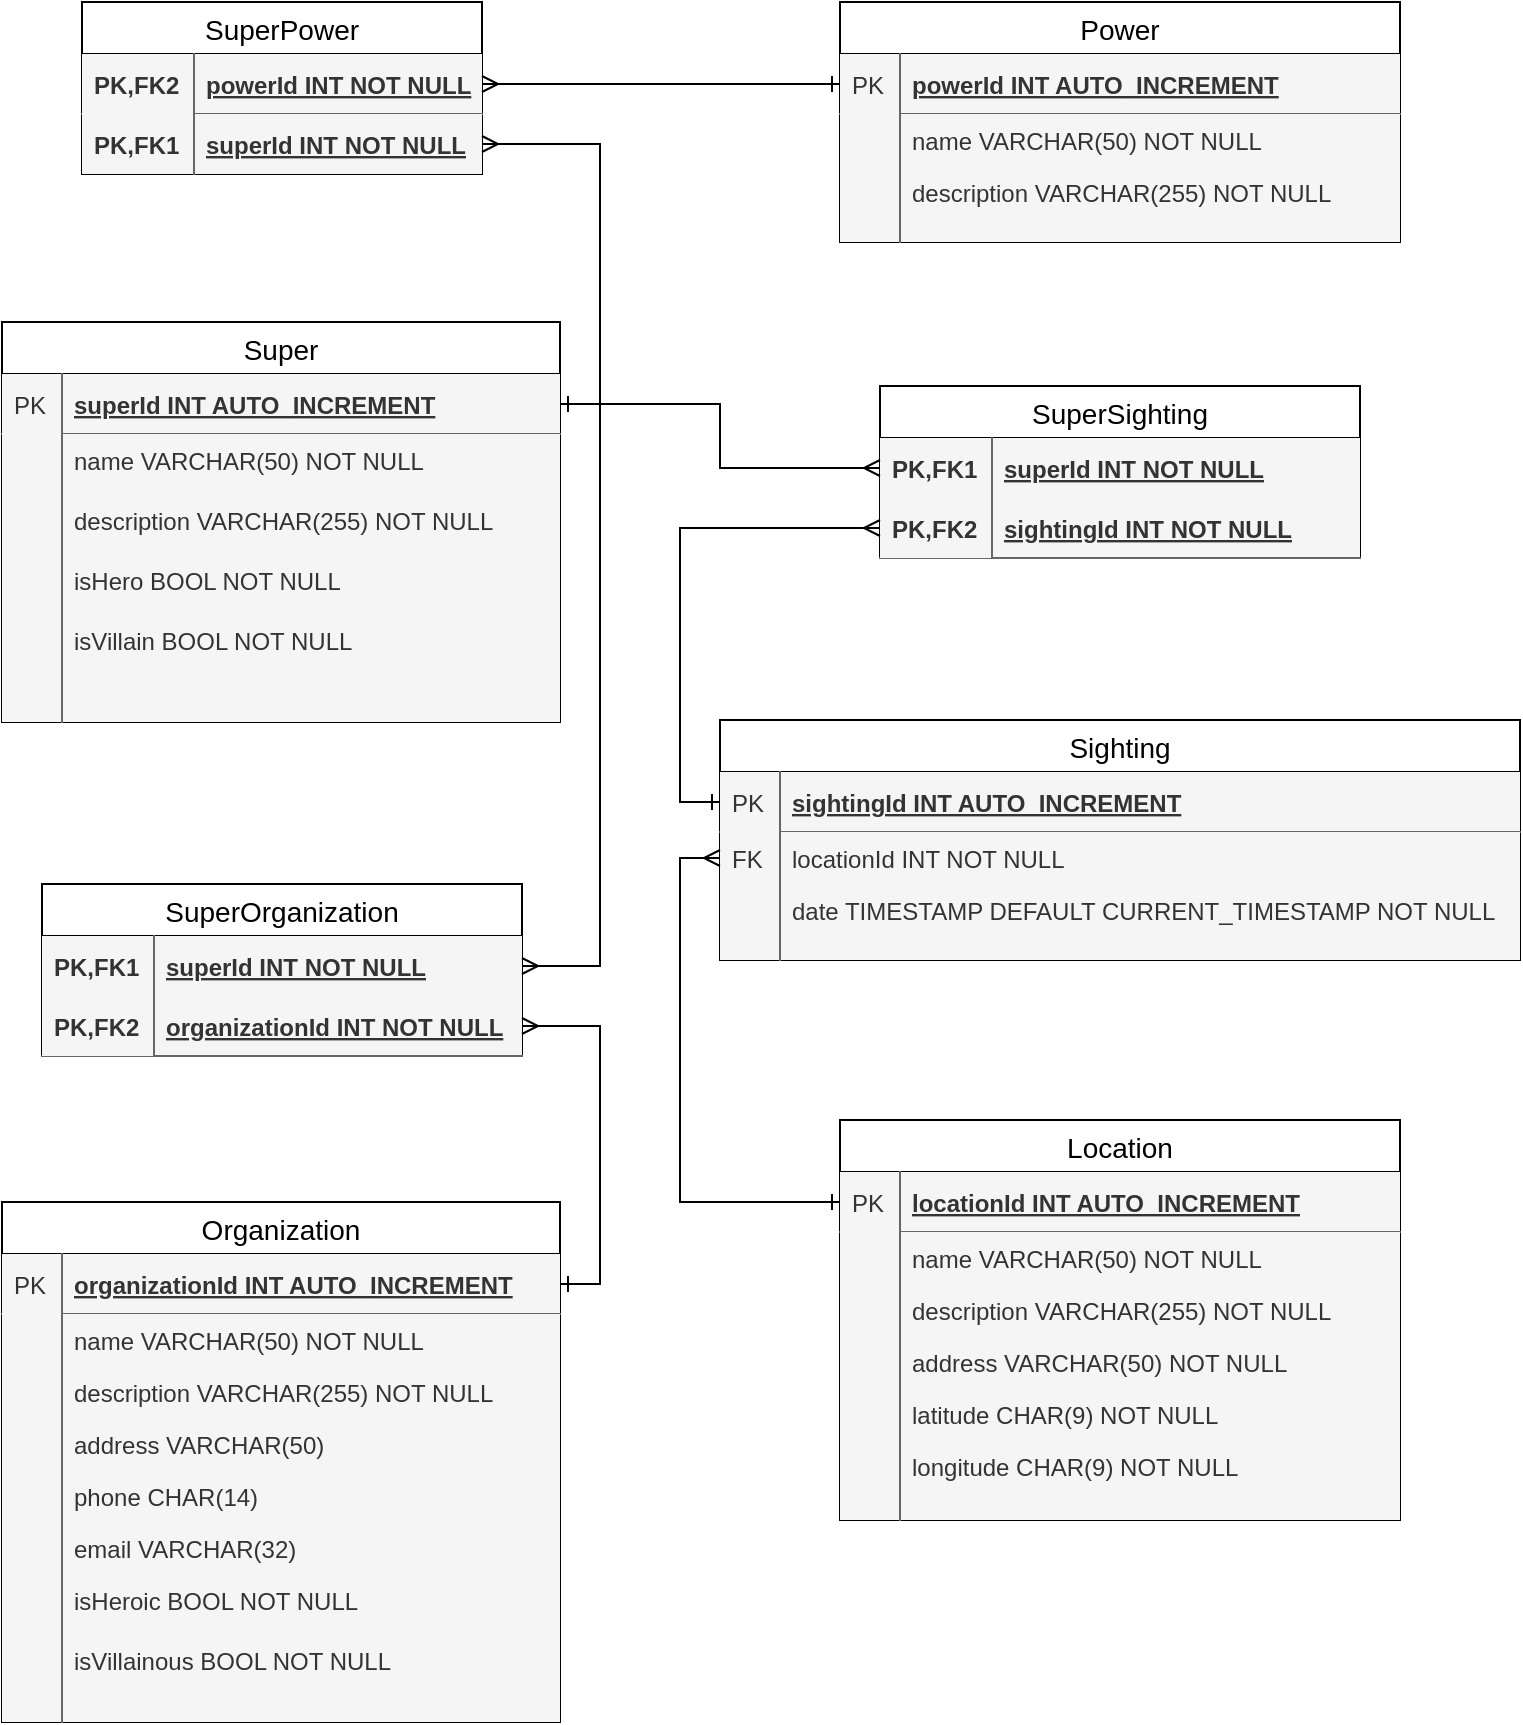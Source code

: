 <mxfile version="11.3.0" type="device" pages="1"><diagram id="_ivfBs3HfA1weCPR_KbF" name="Page-1"><mxGraphModel dx="1238" dy="659" grid="0" gridSize="10" guides="1" tooltips="1" connect="1" arrows="1" fold="1" page="1" pageScale="1" pageWidth="850" pageHeight="1100" background="none" math="0" shadow="0"><root><mxCell id="0"/><mxCell id="1" parent="0"/><mxCell id="sxTNBdbQMHYSqJ4TE54R-1" value="Super" style="swimlane;fontStyle=0;childLayout=stackLayout;horizontal=1;startSize=26;horizontalStack=0;resizeParent=1;resizeParentMax=0;resizeLast=0;collapsible=1;marginBottom=0;swimlaneFillColor=#ffffff;align=center;fontSize=14;" parent="1" vertex="1"><mxGeometry x="41" y="200" width="279" height="200" as="geometry"><mxRectangle x="20" y="20" width="70" height="26" as="alternateBounds"/></mxGeometry></mxCell><mxCell id="sxTNBdbQMHYSqJ4TE54R-2" value="superId INT AUTO_INCREMENT" style="shape=partialRectangle;top=0;left=0;right=0;bottom=1;align=left;verticalAlign=middle;spacingLeft=34;spacingRight=4;overflow=hidden;rotatable=0;points=[[0,0.5],[1,0.5]];portConstraint=eastwest;dropTarget=0;fontStyle=5;fontSize=12;fillColor=#f5f5f5;strokeColor=#666666;fontColor=#333333;" parent="sxTNBdbQMHYSqJ4TE54R-1" vertex="1"><mxGeometry y="26" width="279" height="30" as="geometry"/></mxCell><mxCell id="sxTNBdbQMHYSqJ4TE54R-3" value="PK" style="shape=partialRectangle;top=0;left=0;bottom=0;align=left;verticalAlign=middle;spacingLeft=4;spacingRight=4;overflow=hidden;rotatable=0;points=[];portConstraint=eastwest;part=1;fontSize=12;fillColor=#f5f5f5;strokeColor=#666666;fontColor=#333333;" parent="sxTNBdbQMHYSqJ4TE54R-2" vertex="1" connectable="0"><mxGeometry width="30" height="30" as="geometry"/></mxCell><mxCell id="sxTNBdbQMHYSqJ4TE54R-4" value="name VARCHAR(50) NOT NULL" style="shape=partialRectangle;top=0;left=0;right=0;bottom=0;align=left;verticalAlign=top;spacingLeft=34;spacingRight=4;overflow=hidden;rotatable=0;points=[[0,0.5],[1,0.5]];portConstraint=eastwest;dropTarget=0;fontSize=12;shadow=0;comic=0;fillColor=#f5f5f5;strokeColor=#666666;fontColor=#333333;" parent="sxTNBdbQMHYSqJ4TE54R-1" vertex="1"><mxGeometry y="56" width="279" height="30" as="geometry"/></mxCell><mxCell id="sxTNBdbQMHYSqJ4TE54R-5" value="" style="shape=partialRectangle;top=0;left=0;bottom=0;align=left;verticalAlign=top;spacingLeft=4;spacingRight=4;overflow=hidden;rotatable=0;points=[];portConstraint=eastwest;part=1;fontSize=12;fillColor=#f5f5f5;strokeColor=#666666;fontColor=#333333;" parent="sxTNBdbQMHYSqJ4TE54R-4" vertex="1" connectable="0"><mxGeometry width="30" height="30" as="geometry"/></mxCell><mxCell id="sxTNBdbQMHYSqJ4TE54R-6" value="description VARCHAR(255) NOT NULL" style="shape=partialRectangle;top=0;left=0;right=0;bottom=0;align=left;verticalAlign=top;spacingLeft=34;spacingRight=4;overflow=hidden;rotatable=0;points=[[0,0.5],[1,0.5]];portConstraint=eastwest;dropTarget=0;fontSize=12;fillColor=#f5f5f5;strokeColor=#666666;fontColor=#333333;" parent="sxTNBdbQMHYSqJ4TE54R-1" vertex="1"><mxGeometry y="86" width="279" height="30" as="geometry"/></mxCell><mxCell id="sxTNBdbQMHYSqJ4TE54R-7" value="" style="shape=partialRectangle;top=0;left=0;bottom=0;align=left;verticalAlign=top;spacingLeft=4;spacingRight=4;overflow=hidden;rotatable=0;points=[];portConstraint=eastwest;part=1;fontSize=12;fillColor=#f5f5f5;strokeColor=#666666;fontColor=#333333;" parent="sxTNBdbQMHYSqJ4TE54R-6" vertex="1" connectable="0"><mxGeometry width="30" height="30" as="geometry"/></mxCell><mxCell id="sxTNBdbQMHYSqJ4TE54R-12" value="isHero BOOL NOT NULL" style="shape=partialRectangle;top=0;left=0;right=0;bottom=0;align=left;verticalAlign=top;spacingLeft=34;spacingRight=4;overflow=hidden;rotatable=0;points=[[0,0.5],[1,0.5]];portConstraint=eastwest;dropTarget=0;fontSize=12;fillColor=#f5f5f5;strokeColor=#666666;fontColor=#333333;" parent="sxTNBdbQMHYSqJ4TE54R-1" vertex="1"><mxGeometry y="116" width="279" height="30" as="geometry"/></mxCell><mxCell id="sxTNBdbQMHYSqJ4TE54R-13" value="" style="shape=partialRectangle;top=0;left=0;bottom=0;align=left;verticalAlign=top;spacingLeft=4;spacingRight=4;overflow=hidden;rotatable=0;points=[];portConstraint=eastwest;part=1;fontSize=12;fillColor=#f5f5f5;strokeColor=#666666;fontColor=#333333;" parent="sxTNBdbQMHYSqJ4TE54R-12" vertex="1" connectable="0"><mxGeometry width="30" height="30.0" as="geometry"/></mxCell><mxCell id="sxTNBdbQMHYSqJ4TE54R-14" value="isVillain BOOL NOT NULL" style="shape=partialRectangle;top=0;left=0;right=0;bottom=0;align=left;verticalAlign=top;spacingLeft=34;spacingRight=4;overflow=hidden;rotatable=0;points=[[0,0.5],[1,0.5]];portConstraint=eastwest;dropTarget=0;fontSize=12;fillColor=#f5f5f5;strokeColor=#666666;fontColor=#333333;" parent="sxTNBdbQMHYSqJ4TE54R-1" vertex="1"><mxGeometry y="146" width="279" height="30" as="geometry"/></mxCell><mxCell id="sxTNBdbQMHYSqJ4TE54R-15" value="" style="shape=partialRectangle;top=0;left=0;bottom=0;align=left;verticalAlign=top;spacingLeft=4;spacingRight=4;overflow=hidden;rotatable=0;points=[];portConstraint=eastwest;part=1;fontSize=12;fillColor=#f5f5f5;strokeColor=#666666;fontColor=#333333;" parent="sxTNBdbQMHYSqJ4TE54R-14" vertex="1" connectable="0"><mxGeometry width="30" height="30" as="geometry"/></mxCell><mxCell id="sxTNBdbQMHYSqJ4TE54R-10" value="" style="shape=partialRectangle;top=0;left=0;right=0;bottom=0;align=left;verticalAlign=top;spacingLeft=34;spacingRight=4;overflow=hidden;rotatable=0;points=[[0,0.5],[1,0.5]];portConstraint=eastwest;dropTarget=0;fontSize=12;fillColor=#f5f5f5;strokeColor=#666666;fontColor=#333333;" parent="sxTNBdbQMHYSqJ4TE54R-1" vertex="1"><mxGeometry y="176" width="279" height="24" as="geometry"/></mxCell><mxCell id="sxTNBdbQMHYSqJ4TE54R-11" value="" style="shape=partialRectangle;top=0;left=0;bottom=0;align=left;verticalAlign=top;spacingLeft=4;spacingRight=4;overflow=hidden;rotatable=0;points=[];portConstraint=eastwest;part=1;fontSize=12;fillColor=#f5f5f5;strokeColor=#666666;fontColor=#333333;" parent="sxTNBdbQMHYSqJ4TE54R-10" vertex="1" connectable="0"><mxGeometry width="30" height="24" as="geometry"/></mxCell><mxCell id="sxTNBdbQMHYSqJ4TE54R-16" value="Sighting" style="swimlane;fontStyle=0;childLayout=stackLayout;horizontal=1;startSize=26;horizontalStack=0;resizeParent=1;resizeParentMax=0;resizeLast=0;collapsible=1;marginBottom=0;swimlaneFillColor=#ffffff;align=center;fontSize=14;shadow=0;comic=0;" parent="1" vertex="1"><mxGeometry x="400" y="399" width="400" height="120" as="geometry"/></mxCell><mxCell id="sxTNBdbQMHYSqJ4TE54R-17" value="sightingId INT AUTO_INCREMENT" style="shape=partialRectangle;top=0;left=0;right=0;bottom=1;align=left;verticalAlign=middle;spacingLeft=34;spacingRight=4;overflow=hidden;rotatable=0;points=[[0,0.5],[1,0.5]];portConstraint=eastwest;dropTarget=0;fontStyle=5;fontSize=12;fillColor=#f5f5f5;strokeColor=#666666;fontColor=#333333;" parent="sxTNBdbQMHYSqJ4TE54R-16" vertex="1"><mxGeometry y="26" width="400" height="30" as="geometry"/></mxCell><mxCell id="sxTNBdbQMHYSqJ4TE54R-18" value="PK" style="shape=partialRectangle;top=0;left=0;bottom=0;align=left;verticalAlign=middle;spacingLeft=4;spacingRight=4;overflow=hidden;rotatable=0;points=[];portConstraint=eastwest;part=1;fontSize=12;fillColor=#f5f5f5;strokeColor=#666666;fontColor=#333333;" parent="sxTNBdbQMHYSqJ4TE54R-17" vertex="1" connectable="0"><mxGeometry width="30" height="30" as="geometry"/></mxCell><mxCell id="sxTNBdbQMHYSqJ4TE54R-19" value="locationId INT NOT NULL" style="shape=partialRectangle;top=0;left=0;right=0;bottom=0;align=left;verticalAlign=top;spacingLeft=34;spacingRight=4;overflow=hidden;rotatable=0;points=[[0,0.5],[1,0.5]];portConstraint=eastwest;dropTarget=0;fontSize=12;fillColor=#f5f5f5;strokeColor=#666666;fontColor=#333333;" parent="sxTNBdbQMHYSqJ4TE54R-16" vertex="1"><mxGeometry y="56" width="400" height="26" as="geometry"/></mxCell><mxCell id="sxTNBdbQMHYSqJ4TE54R-20" value="FK" style="shape=partialRectangle;top=0;left=0;bottom=0;align=left;verticalAlign=top;spacingLeft=4;spacingRight=4;overflow=hidden;rotatable=0;points=[];portConstraint=eastwest;part=1;fontSize=12;fillColor=#f5f5f5;strokeColor=#666666;fontColor=#333333;" parent="sxTNBdbQMHYSqJ4TE54R-19" vertex="1" connectable="0"><mxGeometry width="30" height="26" as="geometry"/></mxCell><mxCell id="sxTNBdbQMHYSqJ4TE54R-21" value="date TIMESTAMP DEFAULT CURRENT_TIMESTAMP NOT NULL" style="shape=partialRectangle;top=0;left=0;right=0;bottom=0;align=left;verticalAlign=top;spacingLeft=34;spacingRight=4;overflow=hidden;rotatable=0;points=[[0,0.5],[1,0.5]];portConstraint=eastwest;dropTarget=0;fontSize=12;fillColor=#f5f5f5;strokeColor=#666666;fontColor=#333333;" parent="sxTNBdbQMHYSqJ4TE54R-16" vertex="1"><mxGeometry y="82" width="400" height="26" as="geometry"/></mxCell><mxCell id="sxTNBdbQMHYSqJ4TE54R-22" value="" style="shape=partialRectangle;top=0;left=0;bottom=0;align=left;verticalAlign=top;spacingLeft=4;spacingRight=4;overflow=hidden;rotatable=0;points=[];portConstraint=eastwest;part=1;fontSize=12;fillColor=#f5f5f5;strokeColor=#666666;fontColor=#333333;" parent="sxTNBdbQMHYSqJ4TE54R-21" vertex="1" connectable="0"><mxGeometry width="30" height="26" as="geometry"/></mxCell><mxCell id="sxTNBdbQMHYSqJ4TE54R-25" value="" style="shape=partialRectangle;top=0;left=0;right=0;bottom=0;align=left;verticalAlign=top;spacingLeft=34;spacingRight=4;overflow=hidden;rotatable=0;points=[[0,0.5],[1,0.5]];portConstraint=eastwest;dropTarget=0;fontSize=12;fillColor=#f5f5f5;strokeColor=#666666;fontColor=#333333;" parent="sxTNBdbQMHYSqJ4TE54R-16" vertex="1"><mxGeometry y="108" width="400" height="12" as="geometry"/></mxCell><mxCell id="sxTNBdbQMHYSqJ4TE54R-26" value="" style="shape=partialRectangle;top=0;left=0;bottom=0;align=left;verticalAlign=top;spacingLeft=4;spacingRight=4;overflow=hidden;rotatable=0;points=[];portConstraint=eastwest;part=1;fontSize=12;fillColor=#f5f5f5;strokeColor=#666666;fontColor=#333333;" parent="sxTNBdbQMHYSqJ4TE54R-25" vertex="1" connectable="0"><mxGeometry width="30" height="12" as="geometry"/></mxCell><mxCell id="sxTNBdbQMHYSqJ4TE54R-35" value="Organization" style="swimlane;fontStyle=0;childLayout=stackLayout;horizontal=1;startSize=26;horizontalStack=0;resizeParent=1;resizeParentMax=0;resizeLast=0;collapsible=1;marginBottom=0;swimlaneFillColor=#ffffff;align=center;fontSize=14;shadow=0;comic=0;" parent="1" vertex="1"><mxGeometry x="41" y="640" width="279" height="260" as="geometry"/></mxCell><mxCell id="sxTNBdbQMHYSqJ4TE54R-36" value="organizationId INT AUTO_INCREMENT" style="shape=partialRectangle;top=0;left=0;right=0;bottom=1;align=left;verticalAlign=middle;spacingLeft=34;spacingRight=4;overflow=hidden;rotatable=0;points=[[0,0.5],[1,0.5]];portConstraint=eastwest;dropTarget=0;fontStyle=5;fontSize=12;fillColor=#f5f5f5;strokeColor=#666666;fontColor=#333333;" parent="sxTNBdbQMHYSqJ4TE54R-35" vertex="1"><mxGeometry y="26" width="279" height="30" as="geometry"/></mxCell><mxCell id="sxTNBdbQMHYSqJ4TE54R-37" value="PK" style="shape=partialRectangle;top=0;left=0;bottom=0;align=left;verticalAlign=middle;spacingLeft=4;spacingRight=4;overflow=hidden;rotatable=0;points=[];portConstraint=eastwest;part=1;fontSize=12;fillColor=#f5f5f5;strokeColor=#666666;fontColor=#333333;" parent="sxTNBdbQMHYSqJ4TE54R-36" vertex="1" connectable="0"><mxGeometry width="30" height="30" as="geometry"/></mxCell><mxCell id="sxTNBdbQMHYSqJ4TE54R-38" value="name VARCHAR(50) NOT NULL" style="shape=partialRectangle;top=0;left=0;right=0;bottom=0;align=left;verticalAlign=top;spacingLeft=34;spacingRight=4;overflow=hidden;rotatable=0;points=[[0,0.5],[1,0.5]];portConstraint=eastwest;dropTarget=0;fontSize=12;fillColor=#f5f5f5;strokeColor=#666666;fontColor=#333333;" parent="sxTNBdbQMHYSqJ4TE54R-35" vertex="1"><mxGeometry y="56" width="279" height="26" as="geometry"/></mxCell><mxCell id="sxTNBdbQMHYSqJ4TE54R-39" value="" style="shape=partialRectangle;top=0;left=0;bottom=0;align=left;verticalAlign=top;spacingLeft=4;spacingRight=4;overflow=hidden;rotatable=0;points=[];portConstraint=eastwest;part=1;fontSize=12;fillColor=#f5f5f5;strokeColor=#666666;fontColor=#333333;" parent="sxTNBdbQMHYSqJ4TE54R-38" vertex="1" connectable="0"><mxGeometry width="30" height="26" as="geometry"/></mxCell><mxCell id="sxTNBdbQMHYSqJ4TE54R-40" value="description VARCHAR(255) NOT NULL" style="shape=partialRectangle;top=0;left=0;right=0;bottom=0;align=left;verticalAlign=top;spacingLeft=34;spacingRight=4;overflow=hidden;rotatable=0;points=[[0,0.5],[1,0.5]];portConstraint=eastwest;dropTarget=0;fontSize=12;fillColor=#f5f5f5;strokeColor=#666666;fontColor=#333333;" parent="sxTNBdbQMHYSqJ4TE54R-35" vertex="1"><mxGeometry y="82" width="279" height="26" as="geometry"/></mxCell><mxCell id="sxTNBdbQMHYSqJ4TE54R-41" value="" style="shape=partialRectangle;top=0;left=0;bottom=0;align=left;verticalAlign=top;spacingLeft=4;spacingRight=4;overflow=hidden;rotatable=0;points=[];portConstraint=eastwest;part=1;fontSize=12;fillColor=#f5f5f5;strokeColor=#666666;fontColor=#333333;" parent="sxTNBdbQMHYSqJ4TE54R-40" vertex="1" connectable="0"><mxGeometry width="30" height="26" as="geometry"/></mxCell><mxCell id="sxTNBdbQMHYSqJ4TE54R-42" value="address VARCHAR(50)" style="shape=partialRectangle;top=0;left=0;right=0;bottom=0;align=left;verticalAlign=top;spacingLeft=34;spacingRight=4;overflow=hidden;rotatable=0;points=[[0,0.5],[1,0.5]];portConstraint=eastwest;dropTarget=0;fontSize=12;fillColor=#f5f5f5;strokeColor=#666666;fontColor=#333333;" parent="sxTNBdbQMHYSqJ4TE54R-35" vertex="1"><mxGeometry y="108" width="279" height="26" as="geometry"/></mxCell><mxCell id="sxTNBdbQMHYSqJ4TE54R-43" value="" style="shape=partialRectangle;top=0;left=0;bottom=0;align=left;verticalAlign=top;spacingLeft=4;spacingRight=4;overflow=hidden;rotatable=0;points=[];portConstraint=eastwest;part=1;fontSize=12;fillColor=#f5f5f5;strokeColor=#666666;fontColor=#333333;" parent="sxTNBdbQMHYSqJ4TE54R-42" vertex="1" connectable="0"><mxGeometry width="30" height="26" as="geometry"/></mxCell><mxCell id="sxTNBdbQMHYSqJ4TE54R-139" value="phone CHAR(14)" style="shape=partialRectangle;top=0;left=0;right=0;bottom=0;align=left;verticalAlign=top;spacingLeft=34;spacingRight=4;overflow=hidden;rotatable=0;points=[[0,0.5],[1,0.5]];portConstraint=eastwest;dropTarget=0;fontSize=12;fillColor=#f5f5f5;strokeColor=#666666;fontColor=#333333;" parent="sxTNBdbQMHYSqJ4TE54R-35" vertex="1"><mxGeometry y="134" width="279" height="26" as="geometry"/></mxCell><mxCell id="sxTNBdbQMHYSqJ4TE54R-140" value="" style="shape=partialRectangle;top=0;left=0;bottom=0;align=left;verticalAlign=top;spacingLeft=4;spacingRight=4;overflow=hidden;rotatable=0;points=[];portConstraint=eastwest;part=1;fontSize=12;fillColor=#f5f5f5;strokeColor=#666666;fontColor=#333333;" parent="sxTNBdbQMHYSqJ4TE54R-139" vertex="1" connectable="0"><mxGeometry width="30" height="26" as="geometry"/></mxCell><mxCell id="sxTNBdbQMHYSqJ4TE54R-143" value="email VARCHAR(32)" style="shape=partialRectangle;top=0;left=0;right=0;bottom=0;align=left;verticalAlign=top;spacingLeft=34;spacingRight=4;overflow=hidden;rotatable=0;points=[[0,0.5],[1,0.5]];portConstraint=eastwest;dropTarget=0;fontSize=12;fillColor=#f5f5f5;strokeColor=#666666;fontColor=#333333;" parent="sxTNBdbQMHYSqJ4TE54R-35" vertex="1"><mxGeometry y="160" width="279" height="26" as="geometry"/></mxCell><mxCell id="sxTNBdbQMHYSqJ4TE54R-144" value="" style="shape=partialRectangle;top=0;left=0;bottom=0;align=left;verticalAlign=top;spacingLeft=4;spacingRight=4;overflow=hidden;rotatable=0;points=[];portConstraint=eastwest;part=1;fontSize=12;fillColor=#f5f5f5;strokeColor=#666666;fontColor=#333333;" parent="sxTNBdbQMHYSqJ4TE54R-143" vertex="1" connectable="0"><mxGeometry width="30" height="26" as="geometry"/></mxCell><mxCell id="K_35dkLOAk3CtwlOLs0g-31" value="isHeroic BOOL NOT NULL" style="shape=partialRectangle;top=0;left=0;right=0;bottom=0;align=left;verticalAlign=top;spacingLeft=34;spacingRight=4;overflow=hidden;rotatable=0;points=[[0,0.5],[1,0.5]];portConstraint=eastwest;dropTarget=0;fontSize=12;fillColor=#f5f5f5;strokeColor=#666666;fontColor=#333333;" vertex="1" parent="sxTNBdbQMHYSqJ4TE54R-35"><mxGeometry y="186" width="279" height="30" as="geometry"/></mxCell><mxCell id="K_35dkLOAk3CtwlOLs0g-32" value="" style="shape=partialRectangle;top=0;left=0;bottom=0;align=left;verticalAlign=top;spacingLeft=4;spacingRight=4;overflow=hidden;rotatable=0;points=[];portConstraint=eastwest;part=1;fontSize=12;fillColor=#f5f5f5;strokeColor=#666666;fontColor=#333333;" vertex="1" connectable="0" parent="K_35dkLOAk3CtwlOLs0g-31"><mxGeometry width="30" height="30.0" as="geometry"/></mxCell><mxCell id="K_35dkLOAk3CtwlOLs0g-33" value="isVillainous BOOL NOT NULL" style="shape=partialRectangle;top=0;left=0;right=0;bottom=0;align=left;verticalAlign=top;spacingLeft=34;spacingRight=4;overflow=hidden;rotatable=0;points=[[0,0.5],[1,0.5]];portConstraint=eastwest;dropTarget=0;fontSize=12;fillColor=#f5f5f5;strokeColor=#666666;fontColor=#333333;" vertex="1" parent="sxTNBdbQMHYSqJ4TE54R-35"><mxGeometry y="216" width="279" height="30" as="geometry"/></mxCell><mxCell id="K_35dkLOAk3CtwlOLs0g-34" value="" style="shape=partialRectangle;top=0;left=0;bottom=0;align=left;verticalAlign=top;spacingLeft=4;spacingRight=4;overflow=hidden;rotatable=0;points=[];portConstraint=eastwest;part=1;fontSize=12;fillColor=#f5f5f5;strokeColor=#666666;fontColor=#333333;" vertex="1" connectable="0" parent="K_35dkLOAk3CtwlOLs0g-33"><mxGeometry width="30" height="30.0" as="geometry"/></mxCell><mxCell id="sxTNBdbQMHYSqJ4TE54R-44" value="" style="shape=partialRectangle;top=0;left=0;right=0;bottom=0;align=left;verticalAlign=top;spacingLeft=34;spacingRight=4;overflow=hidden;rotatable=0;points=[[0,0.5],[1,0.5]];portConstraint=eastwest;dropTarget=0;fontSize=12;fillColor=#f5f5f5;strokeColor=#666666;fontColor=#333333;" parent="sxTNBdbQMHYSqJ4TE54R-35" vertex="1"><mxGeometry y="246" width="279" height="14" as="geometry"/></mxCell><mxCell id="sxTNBdbQMHYSqJ4TE54R-45" value="" style="shape=partialRectangle;top=0;left=0;bottom=0;align=left;verticalAlign=top;spacingLeft=4;spacingRight=4;overflow=hidden;rotatable=0;points=[];portConstraint=eastwest;part=1;fontSize=12;fillColor=#f5f5f5;strokeColor=#666666;fontColor=#333333;" parent="sxTNBdbQMHYSqJ4TE54R-44" vertex="1" connectable="0"><mxGeometry width="30" height="14" as="geometry"/></mxCell><mxCell id="sxTNBdbQMHYSqJ4TE54R-79" value="Location" style="swimlane;fontStyle=0;childLayout=stackLayout;horizontal=1;startSize=26;horizontalStack=0;resizeParent=1;resizeParentMax=0;resizeLast=0;collapsible=1;marginBottom=0;swimlaneFillColor=#ffffff;align=center;fontSize=14;shadow=0;comic=0;" parent="1" vertex="1"><mxGeometry x="460" y="599" width="280" height="200" as="geometry"/></mxCell><mxCell id="sxTNBdbQMHYSqJ4TE54R-80" value="locationId INT AUTO_INCREMENT" style="shape=partialRectangle;top=0;left=0;right=0;bottom=1;align=left;verticalAlign=middle;spacingLeft=34;spacingRight=4;overflow=hidden;rotatable=0;points=[[0,0.5],[1,0.5]];portConstraint=eastwest;dropTarget=0;fontStyle=5;fontSize=12;fillColor=#f5f5f5;strokeColor=#666666;fontColor=#333333;" parent="sxTNBdbQMHYSqJ4TE54R-79" vertex="1"><mxGeometry y="26" width="280" height="30" as="geometry"/></mxCell><mxCell id="sxTNBdbQMHYSqJ4TE54R-81" value="PK" style="shape=partialRectangle;top=0;left=0;bottom=0;align=left;verticalAlign=middle;spacingLeft=4;spacingRight=4;overflow=hidden;rotatable=0;points=[];portConstraint=eastwest;part=1;fontSize=12;fillColor=#f5f5f5;strokeColor=#666666;fontColor=#333333;" parent="sxTNBdbQMHYSqJ4TE54R-80" vertex="1" connectable="0"><mxGeometry width="30" height="30" as="geometry"/></mxCell><mxCell id="sxTNBdbQMHYSqJ4TE54R-82" value="name VARCHAR(50) NOT NULL" style="shape=partialRectangle;top=0;left=0;right=0;bottom=0;align=left;verticalAlign=top;spacingLeft=34;spacingRight=4;overflow=hidden;rotatable=0;points=[[0,0.5],[1,0.5]];portConstraint=eastwest;dropTarget=0;fontSize=12;fillColor=#f5f5f5;strokeColor=#666666;fontColor=#333333;" parent="sxTNBdbQMHYSqJ4TE54R-79" vertex="1"><mxGeometry y="56" width="280" height="26" as="geometry"/></mxCell><mxCell id="sxTNBdbQMHYSqJ4TE54R-83" value="" style="shape=partialRectangle;top=0;left=0;bottom=0;align=left;verticalAlign=top;spacingLeft=4;spacingRight=4;overflow=hidden;rotatable=0;points=[];portConstraint=eastwest;part=1;fontSize=12;fillColor=#f5f5f5;strokeColor=#666666;fontColor=#333333;" parent="sxTNBdbQMHYSqJ4TE54R-82" vertex="1" connectable="0"><mxGeometry width="30" height="26" as="geometry"/></mxCell><mxCell id="sxTNBdbQMHYSqJ4TE54R-84" value="description VARCHAR(255) NOT NULL" style="shape=partialRectangle;top=0;left=0;right=0;bottom=0;align=left;verticalAlign=top;spacingLeft=34;spacingRight=4;overflow=hidden;rotatable=0;points=[[0,0.5],[1,0.5]];portConstraint=eastwest;dropTarget=0;fontSize=12;fillColor=#f5f5f5;strokeColor=#666666;fontColor=#333333;" parent="sxTNBdbQMHYSqJ4TE54R-79" vertex="1"><mxGeometry y="82" width="280" height="26" as="geometry"/></mxCell><mxCell id="sxTNBdbQMHYSqJ4TE54R-85" value="" style="shape=partialRectangle;top=0;left=0;bottom=0;align=left;verticalAlign=top;spacingLeft=4;spacingRight=4;overflow=hidden;rotatable=0;points=[];portConstraint=eastwest;part=1;fontSize=12;fillColor=#f5f5f5;strokeColor=#666666;fontColor=#333333;" parent="sxTNBdbQMHYSqJ4TE54R-84" vertex="1" connectable="0"><mxGeometry width="30" height="26" as="geometry"/></mxCell><mxCell id="sxTNBdbQMHYSqJ4TE54R-86" value="address VARCHAR(50) NOT NULL" style="shape=partialRectangle;top=0;left=0;right=0;bottom=0;align=left;verticalAlign=top;spacingLeft=34;spacingRight=4;overflow=hidden;rotatable=0;points=[[0,0.5],[1,0.5]];portConstraint=eastwest;dropTarget=0;fontSize=12;fillColor=#f5f5f5;strokeColor=#666666;fontColor=#333333;" parent="sxTNBdbQMHYSqJ4TE54R-79" vertex="1"><mxGeometry y="108" width="280" height="26" as="geometry"/></mxCell><mxCell id="sxTNBdbQMHYSqJ4TE54R-87" value="" style="shape=partialRectangle;top=0;left=0;bottom=0;align=left;verticalAlign=top;spacingLeft=4;spacingRight=4;overflow=hidden;rotatable=0;points=[];portConstraint=eastwest;part=1;fontSize=12;fillColor=#f5f5f5;strokeColor=#666666;fontColor=#333333;" parent="sxTNBdbQMHYSqJ4TE54R-86" vertex="1" connectable="0"><mxGeometry width="30" height="26" as="geometry"/></mxCell><mxCell id="sxTNBdbQMHYSqJ4TE54R-135" value="latitude CHAR(9) NOT NULL" style="shape=partialRectangle;top=0;left=0;right=0;bottom=0;align=left;verticalAlign=top;spacingLeft=34;spacingRight=4;overflow=hidden;rotatable=0;points=[[0,0.5],[1,0.5]];portConstraint=eastwest;dropTarget=0;fontSize=12;fillColor=#f5f5f5;strokeColor=#666666;fontColor=#333333;" parent="sxTNBdbQMHYSqJ4TE54R-79" vertex="1"><mxGeometry y="134" width="280" height="26" as="geometry"/></mxCell><mxCell id="sxTNBdbQMHYSqJ4TE54R-136" value="" style="shape=partialRectangle;top=0;left=0;bottom=0;align=left;verticalAlign=top;spacingLeft=4;spacingRight=4;overflow=hidden;rotatable=0;points=[];portConstraint=eastwest;part=1;fontSize=12;fillColor=#f5f5f5;strokeColor=#666666;fontColor=#333333;" parent="sxTNBdbQMHYSqJ4TE54R-135" vertex="1" connectable="0"><mxGeometry width="30" height="26" as="geometry"/></mxCell><mxCell id="sxTNBdbQMHYSqJ4TE54R-137" value="longitude CHAR(9) NOT NULL" style="shape=partialRectangle;top=0;left=0;right=0;bottom=0;align=left;verticalAlign=top;spacingLeft=34;spacingRight=4;overflow=hidden;rotatable=0;points=[[0,0.5],[1,0.5]];portConstraint=eastwest;dropTarget=0;fontSize=12;fillColor=#f5f5f5;strokeColor=#666666;fontColor=#333333;" parent="sxTNBdbQMHYSqJ4TE54R-79" vertex="1"><mxGeometry y="160" width="280" height="26" as="geometry"/></mxCell><mxCell id="sxTNBdbQMHYSqJ4TE54R-138" value="" style="shape=partialRectangle;top=0;left=0;bottom=0;align=left;verticalAlign=top;spacingLeft=4;spacingRight=4;overflow=hidden;rotatable=0;points=[];portConstraint=eastwest;part=1;fontSize=12;fillColor=#f5f5f5;strokeColor=#666666;fontColor=#333333;" parent="sxTNBdbQMHYSqJ4TE54R-137" vertex="1" connectable="0"><mxGeometry width="30" height="26" as="geometry"/></mxCell><mxCell id="sxTNBdbQMHYSqJ4TE54R-88" value="" style="shape=partialRectangle;top=0;left=0;right=0;bottom=0;align=left;verticalAlign=top;spacingLeft=34;spacingRight=4;overflow=hidden;rotatable=0;points=[[0,0.5],[1,0.5]];portConstraint=eastwest;dropTarget=0;fontSize=12;fillColor=#f5f5f5;strokeColor=#666666;fontColor=#333333;" parent="sxTNBdbQMHYSqJ4TE54R-79" vertex="1"><mxGeometry y="186" width="280" height="14" as="geometry"/></mxCell><mxCell id="sxTNBdbQMHYSqJ4TE54R-89" value="" style="shape=partialRectangle;top=0;left=0;bottom=0;align=left;verticalAlign=top;spacingLeft=4;spacingRight=4;overflow=hidden;rotatable=0;points=[];portConstraint=eastwest;part=1;fontSize=12;fillColor=#f5f5f5;strokeColor=#666666;fontColor=#333333;" parent="sxTNBdbQMHYSqJ4TE54R-88" vertex="1" connectable="0"><mxGeometry width="30" height="14" as="geometry"/></mxCell><mxCell id="sxTNBdbQMHYSqJ4TE54R-119" value="SuperOrganization" style="swimlane;fontStyle=0;childLayout=stackLayout;horizontal=1;startSize=26;horizontalStack=0;resizeParent=1;resizeParentMax=0;resizeLast=0;collapsible=1;marginBottom=0;swimlaneFillColor=#ffffff;align=center;fontSize=14;shadow=0;comic=0;" parent="1" vertex="1"><mxGeometry x="61" y="481" width="240" height="86" as="geometry"><mxRectangle x="360" y="280" width="70" height="26" as="alternateBounds"/></mxGeometry></mxCell><mxCell id="sxTNBdbQMHYSqJ4TE54R-120" value="superId INT NOT NULL" style="shape=partialRectangle;top=0;left=0;right=0;bottom=0;align=left;verticalAlign=middle;spacingLeft=60;spacingRight=4;overflow=hidden;rotatable=0;points=[[0,0.5],[1,0.5]];portConstraint=eastwest;dropTarget=0;fontStyle=5;fontSize=12;fillColor=#f5f5f5;strokeColor=#666666;fontColor=#333333;" parent="sxTNBdbQMHYSqJ4TE54R-119" vertex="1"><mxGeometry y="26" width="240" height="30" as="geometry"/></mxCell><mxCell id="sxTNBdbQMHYSqJ4TE54R-121" value="PK,FK1" style="shape=partialRectangle;fontStyle=1;top=0;left=0;bottom=0;align=left;verticalAlign=middle;spacingLeft=4;spacingRight=4;overflow=hidden;rotatable=0;points=[];portConstraint=eastwest;part=1;fontSize=12;fillColor=#f5f5f5;strokeColor=#666666;fontColor=#333333;" parent="sxTNBdbQMHYSqJ4TE54R-120" vertex="1" connectable="0"><mxGeometry width="56" height="30" as="geometry"/></mxCell><mxCell id="sxTNBdbQMHYSqJ4TE54R-122" value="organizationId INT NOT NULL" style="shape=partialRectangle;top=0;left=0;right=0;bottom=1;align=left;verticalAlign=middle;spacingLeft=60;spacingRight=4;overflow=hidden;rotatable=0;points=[[0,0.5],[1,0.5]];portConstraint=eastwest;dropTarget=0;fontStyle=5;fontSize=12;fillColor=#f5f5f5;strokeColor=#666666;fontColor=#333333;" parent="sxTNBdbQMHYSqJ4TE54R-119" vertex="1"><mxGeometry y="56" width="240" height="30" as="geometry"/></mxCell><mxCell id="sxTNBdbQMHYSqJ4TE54R-123" value="PK,FK2" style="shape=partialRectangle;fontStyle=1;top=0;left=0;bottom=0;align=left;verticalAlign=middle;spacingLeft=4;spacingRight=4;overflow=hidden;rotatable=0;points=[];portConstraint=eastwest;part=1;fontSize=12;fillColor=#f5f5f5;strokeColor=#666666;fontColor=#333333;" parent="sxTNBdbQMHYSqJ4TE54R-122" vertex="1" connectable="0"><mxGeometry width="56" height="30" as="geometry"/></mxCell><mxCell id="sxTNBdbQMHYSqJ4TE54R-126" value="SuperSighting" style="swimlane;fontStyle=0;childLayout=stackLayout;horizontal=1;startSize=26;horizontalStack=0;resizeParent=1;resizeParentMax=0;resizeLast=0;collapsible=1;marginBottom=0;swimlaneFillColor=#ffffff;align=center;fontSize=14;shadow=0;comic=0;" parent="1" vertex="1"><mxGeometry x="480" y="232" width="240" height="86" as="geometry"><mxRectangle x="240" y="277" width="70" height="26" as="alternateBounds"/></mxGeometry></mxCell><mxCell id="sxTNBdbQMHYSqJ4TE54R-127" value="superId INT NOT NULL" style="shape=partialRectangle;top=0;left=0;right=0;bottom=0;align=left;verticalAlign=middle;spacingLeft=60;spacingRight=4;overflow=hidden;rotatable=0;points=[[0,0.5],[1,0.5]];portConstraint=eastwest;dropTarget=0;fontStyle=5;fontSize=12;fillColor=#f5f5f5;strokeColor=#666666;fontColor=#333333;" parent="sxTNBdbQMHYSqJ4TE54R-126" vertex="1"><mxGeometry y="26" width="240" height="30" as="geometry"/></mxCell><mxCell id="sxTNBdbQMHYSqJ4TE54R-128" value="PK,FK1" style="shape=partialRectangle;fontStyle=1;top=0;left=0;bottom=0;align=left;verticalAlign=middle;spacingLeft=4;spacingRight=4;overflow=hidden;rotatable=0;points=[];portConstraint=eastwest;part=1;fontSize=12;fillColor=#f5f5f5;strokeColor=#666666;fontColor=#333333;" parent="sxTNBdbQMHYSqJ4TE54R-127" vertex="1" connectable="0"><mxGeometry width="56" height="30" as="geometry"/></mxCell><mxCell id="sxTNBdbQMHYSqJ4TE54R-129" value="sightingId INT NOT NULL" style="shape=partialRectangle;top=0;left=0;right=0;bottom=1;align=left;verticalAlign=middle;spacingLeft=60;spacingRight=4;overflow=hidden;rotatable=0;points=[[0,0.5],[1,0.5]];portConstraint=eastwest;dropTarget=0;fontStyle=5;fontSize=12;fillColor=#f5f5f5;strokeColor=#666666;fontColor=#333333;" parent="sxTNBdbQMHYSqJ4TE54R-126" vertex="1"><mxGeometry y="56" width="240" height="30" as="geometry"/></mxCell><mxCell id="sxTNBdbQMHYSqJ4TE54R-130" value="PK,FK2" style="shape=partialRectangle;fontStyle=1;top=0;left=0;bottom=0;align=left;verticalAlign=middle;spacingLeft=4;spacingRight=4;overflow=hidden;rotatable=0;points=[];portConstraint=eastwest;part=1;fontSize=12;fillColor=#f5f5f5;strokeColor=#666666;fontColor=#333333;" parent="sxTNBdbQMHYSqJ4TE54R-129" vertex="1" connectable="0"><mxGeometry width="56" height="30" as="geometry"/></mxCell><mxCell id="sxTNBdbQMHYSqJ4TE54R-154" style="edgeStyle=orthogonalEdgeStyle;rounded=0;orthogonalLoop=1;jettySize=auto;html=1;exitX=1;exitY=0.5;exitDx=0;exitDy=0;entryX=1;entryY=0.5;entryDx=0;entryDy=0;startArrow=ERone;startFill=0;endArrow=ERmany;endFill=0;fontColor=#FFFFFF;" parent="1" source="sxTNBdbQMHYSqJ4TE54R-2" target="sxTNBdbQMHYSqJ4TE54R-120" edge="1"><mxGeometry relative="1" as="geometry"/></mxCell><mxCell id="sxTNBdbQMHYSqJ4TE54R-155" style="edgeStyle=orthogonalEdgeStyle;rounded=0;orthogonalLoop=1;jettySize=auto;html=1;exitX=1;exitY=0.5;exitDx=0;exitDy=0;entryX=1;entryY=0.5;entryDx=0;entryDy=0;startArrow=ERone;startFill=0;endArrow=ERmany;endFill=0;fontColor=#FFFFFF;" parent="1" source="sxTNBdbQMHYSqJ4TE54R-36" target="sxTNBdbQMHYSqJ4TE54R-122" edge="1"><mxGeometry relative="1" as="geometry"/></mxCell><mxCell id="sxTNBdbQMHYSqJ4TE54R-156" style="edgeStyle=orthogonalEdgeStyle;rounded=0;orthogonalLoop=1;jettySize=auto;html=1;exitX=1;exitY=0.5;exitDx=0;exitDy=0;entryX=0;entryY=0.5;entryDx=0;entryDy=0;startArrow=ERone;startFill=0;endArrow=ERmany;endFill=0;fontColor=#FFFFFF;" parent="1" source="sxTNBdbQMHYSqJ4TE54R-2" target="sxTNBdbQMHYSqJ4TE54R-127" edge="1"><mxGeometry relative="1" as="geometry"/></mxCell><mxCell id="sxTNBdbQMHYSqJ4TE54R-160" style="edgeStyle=orthogonalEdgeStyle;rounded=0;orthogonalLoop=1;jettySize=auto;html=1;exitX=0;exitY=0.5;exitDx=0;exitDy=0;entryX=0;entryY=0.5;entryDx=0;entryDy=0;startArrow=ERone;startFill=0;endArrow=ERmany;endFill=0;fontColor=#FFFFFF;" parent="1" source="sxTNBdbQMHYSqJ4TE54R-17" target="sxTNBdbQMHYSqJ4TE54R-129" edge="1"><mxGeometry relative="1" as="geometry"/></mxCell><mxCell id="sxTNBdbQMHYSqJ4TE54R-161" style="edgeStyle=orthogonalEdgeStyle;rounded=0;orthogonalLoop=1;jettySize=auto;html=1;exitX=0;exitY=0.5;exitDx=0;exitDy=0;entryX=0;entryY=0.5;entryDx=0;entryDy=0;startArrow=ERone;startFill=0;endArrow=ERmany;endFill=0;fontColor=#FFFFFF;" parent="1" source="sxTNBdbQMHYSqJ4TE54R-80" target="sxTNBdbQMHYSqJ4TE54R-19" edge="1"><mxGeometry relative="1" as="geometry"/></mxCell><mxCell id="K_35dkLOAk3CtwlOLs0g-1" value="Power" style="swimlane;fontStyle=0;childLayout=stackLayout;horizontal=1;startSize=26;horizontalStack=0;resizeParent=1;resizeParentMax=0;resizeLast=0;collapsible=1;marginBottom=0;swimlaneFillColor=#ffffff;align=center;fontSize=14;shadow=0;comic=0;" vertex="1" parent="1"><mxGeometry x="460" y="40" width="280" height="120" as="geometry"/></mxCell><mxCell id="K_35dkLOAk3CtwlOLs0g-2" value="powerId INT AUTO_INCREMENT" style="shape=partialRectangle;top=0;left=0;right=0;bottom=1;align=left;verticalAlign=middle;spacingLeft=34;spacingRight=4;overflow=hidden;rotatable=0;points=[[0,0.5],[1,0.5]];portConstraint=eastwest;dropTarget=0;fontStyle=5;fontSize=12;fillColor=#f5f5f5;strokeColor=#666666;fontColor=#333333;" vertex="1" parent="K_35dkLOAk3CtwlOLs0g-1"><mxGeometry y="26" width="280" height="30" as="geometry"/></mxCell><mxCell id="K_35dkLOAk3CtwlOLs0g-3" value="PK" style="shape=partialRectangle;top=0;left=0;bottom=0;align=left;verticalAlign=middle;spacingLeft=4;spacingRight=4;overflow=hidden;rotatable=0;points=[];portConstraint=eastwest;part=1;fontSize=12;fillColor=#f5f5f5;strokeColor=#666666;fontColor=#333333;" vertex="1" connectable="0" parent="K_35dkLOAk3CtwlOLs0g-2"><mxGeometry width="30" height="30" as="geometry"/></mxCell><mxCell id="K_35dkLOAk3CtwlOLs0g-4" value="name VARCHAR(50) NOT NULL" style="shape=partialRectangle;top=0;left=0;right=0;bottom=0;align=left;verticalAlign=top;spacingLeft=34;spacingRight=4;overflow=hidden;rotatable=0;points=[[0,0.5],[1,0.5]];portConstraint=eastwest;dropTarget=0;fontSize=12;fillColor=#f5f5f5;strokeColor=#666666;fontColor=#333333;" vertex="1" parent="K_35dkLOAk3CtwlOLs0g-1"><mxGeometry y="56" width="280" height="26" as="geometry"/></mxCell><mxCell id="K_35dkLOAk3CtwlOLs0g-5" value="" style="shape=partialRectangle;top=0;left=0;bottom=0;align=left;verticalAlign=top;spacingLeft=4;spacingRight=4;overflow=hidden;rotatable=0;points=[];portConstraint=eastwest;part=1;fontSize=12;fillColor=#f5f5f5;strokeColor=#666666;fontColor=#333333;" vertex="1" connectable="0" parent="K_35dkLOAk3CtwlOLs0g-4"><mxGeometry width="30" height="26" as="geometry"/></mxCell><mxCell id="K_35dkLOAk3CtwlOLs0g-6" value="description VARCHAR(255) NOT NULL" style="shape=partialRectangle;top=0;left=0;right=0;bottom=0;align=left;verticalAlign=top;spacingLeft=34;spacingRight=4;overflow=hidden;rotatable=0;points=[[0,0.5],[1,0.5]];portConstraint=eastwest;dropTarget=0;fontSize=12;fillColor=#f5f5f5;strokeColor=#666666;fontColor=#333333;" vertex="1" parent="K_35dkLOAk3CtwlOLs0g-1"><mxGeometry y="82" width="280" height="26" as="geometry"/></mxCell><mxCell id="K_35dkLOAk3CtwlOLs0g-7" value="" style="shape=partialRectangle;top=0;left=0;bottom=0;align=left;verticalAlign=top;spacingLeft=4;spacingRight=4;overflow=hidden;rotatable=0;points=[];portConstraint=eastwest;part=1;fontSize=12;fillColor=#f5f5f5;strokeColor=#666666;fontColor=#333333;" vertex="1" connectable="0" parent="K_35dkLOAk3CtwlOLs0g-6"><mxGeometry width="30" height="26" as="geometry"/></mxCell><mxCell id="K_35dkLOAk3CtwlOLs0g-14" value="" style="shape=partialRectangle;top=0;left=0;right=0;bottom=0;align=left;verticalAlign=top;spacingLeft=34;spacingRight=4;overflow=hidden;rotatable=0;points=[[0,0.5],[1,0.5]];portConstraint=eastwest;dropTarget=0;fontSize=12;fillColor=#f5f5f5;strokeColor=#666666;fontColor=#333333;" vertex="1" parent="K_35dkLOAk3CtwlOLs0g-1"><mxGeometry y="108" width="280" height="12" as="geometry"/></mxCell><mxCell id="K_35dkLOAk3CtwlOLs0g-15" value="" style="shape=partialRectangle;top=0;left=0;bottom=0;align=left;verticalAlign=top;spacingLeft=4;spacingRight=4;overflow=hidden;rotatable=0;points=[];portConstraint=eastwest;part=1;fontSize=12;fillColor=#f5f5f5;strokeColor=#666666;fontColor=#333333;" vertex="1" connectable="0" parent="K_35dkLOAk3CtwlOLs0g-14"><mxGeometry width="30" height="12" as="geometry"/></mxCell><mxCell id="K_35dkLOAk3CtwlOLs0g-16" value="SuperPower" style="swimlane;fontStyle=0;childLayout=stackLayout;horizontal=1;startSize=26;horizontalStack=0;resizeParent=1;resizeParentMax=0;resizeLast=0;collapsible=1;marginBottom=0;swimlaneFillColor=#ffffff;align=center;fontSize=14;shadow=0;comic=0;" vertex="1" parent="1"><mxGeometry x="81" y="40" width="200" height="86" as="geometry"><mxRectangle x="240" y="277" width="70" height="26" as="alternateBounds"/></mxGeometry></mxCell><mxCell id="K_35dkLOAk3CtwlOLs0g-19" value="powerId INT NOT NULL" style="shape=partialRectangle;top=0;left=0;right=0;bottom=1;align=left;verticalAlign=middle;spacingLeft=60;spacingRight=4;overflow=hidden;rotatable=0;points=[[0,0.5],[1,0.5]];portConstraint=eastwest;dropTarget=0;fontStyle=5;fontSize=12;fillColor=#f5f5f5;strokeColor=#666666;fontColor=#333333;" vertex="1" parent="K_35dkLOAk3CtwlOLs0g-16"><mxGeometry y="26" width="200" height="30" as="geometry"/></mxCell><mxCell id="K_35dkLOAk3CtwlOLs0g-20" value="PK,FK2" style="shape=partialRectangle;fontStyle=1;top=0;left=0;bottom=0;align=left;verticalAlign=middle;spacingLeft=4;spacingRight=4;overflow=hidden;rotatable=0;points=[];portConstraint=eastwest;part=1;fontSize=12;fillColor=#f5f5f5;strokeColor=#666666;fontColor=#333333;" vertex="1" connectable="0" parent="K_35dkLOAk3CtwlOLs0g-19"><mxGeometry width="56" height="30" as="geometry"/></mxCell><mxCell id="K_35dkLOAk3CtwlOLs0g-17" value="superId INT NOT NULL" style="shape=partialRectangle;top=0;left=0;right=0;bottom=0;align=left;verticalAlign=middle;spacingLeft=60;spacingRight=4;overflow=hidden;rotatable=0;points=[[0,0.5],[1,0.5]];portConstraint=eastwest;dropTarget=0;fontStyle=5;fontSize=12;fillColor=#f5f5f5;strokeColor=#666666;fontColor=#333333;" vertex="1" parent="K_35dkLOAk3CtwlOLs0g-16"><mxGeometry y="56" width="200" height="30" as="geometry"/></mxCell><mxCell id="K_35dkLOAk3CtwlOLs0g-18" value="PK,FK1" style="shape=partialRectangle;fontStyle=1;top=0;left=0;bottom=0;align=left;verticalAlign=middle;spacingLeft=4;spacingRight=4;overflow=hidden;rotatable=0;points=[];portConstraint=eastwest;part=1;fontSize=12;fillColor=#f5f5f5;strokeColor=#666666;fontColor=#333333;" vertex="1" connectable="0" parent="K_35dkLOAk3CtwlOLs0g-17"><mxGeometry width="56" height="30" as="geometry"/></mxCell><mxCell id="K_35dkLOAk3CtwlOLs0g-23" style="edgeStyle=orthogonalEdgeStyle;rounded=0;orthogonalLoop=1;jettySize=auto;html=1;exitX=1;exitY=0.5;exitDx=0;exitDy=0;entryX=1;entryY=0.5;entryDx=0;entryDy=0;startArrow=ERone;startFill=0;endArrow=ERmany;endFill=0;" edge="1" parent="1" source="sxTNBdbQMHYSqJ4TE54R-2" target="K_35dkLOAk3CtwlOLs0g-17"><mxGeometry relative="1" as="geometry"/></mxCell><mxCell id="K_35dkLOAk3CtwlOLs0g-25" style="edgeStyle=orthogonalEdgeStyle;rounded=0;orthogonalLoop=1;jettySize=auto;html=1;exitX=0;exitY=0.5;exitDx=0;exitDy=0;entryX=1;entryY=0.5;entryDx=0;entryDy=0;startArrow=ERone;startFill=0;endArrow=ERmany;endFill=0;" edge="1" parent="1" source="K_35dkLOAk3CtwlOLs0g-2" target="K_35dkLOAk3CtwlOLs0g-19"><mxGeometry relative="1" as="geometry"/></mxCell></root></mxGraphModel></diagram></mxfile>